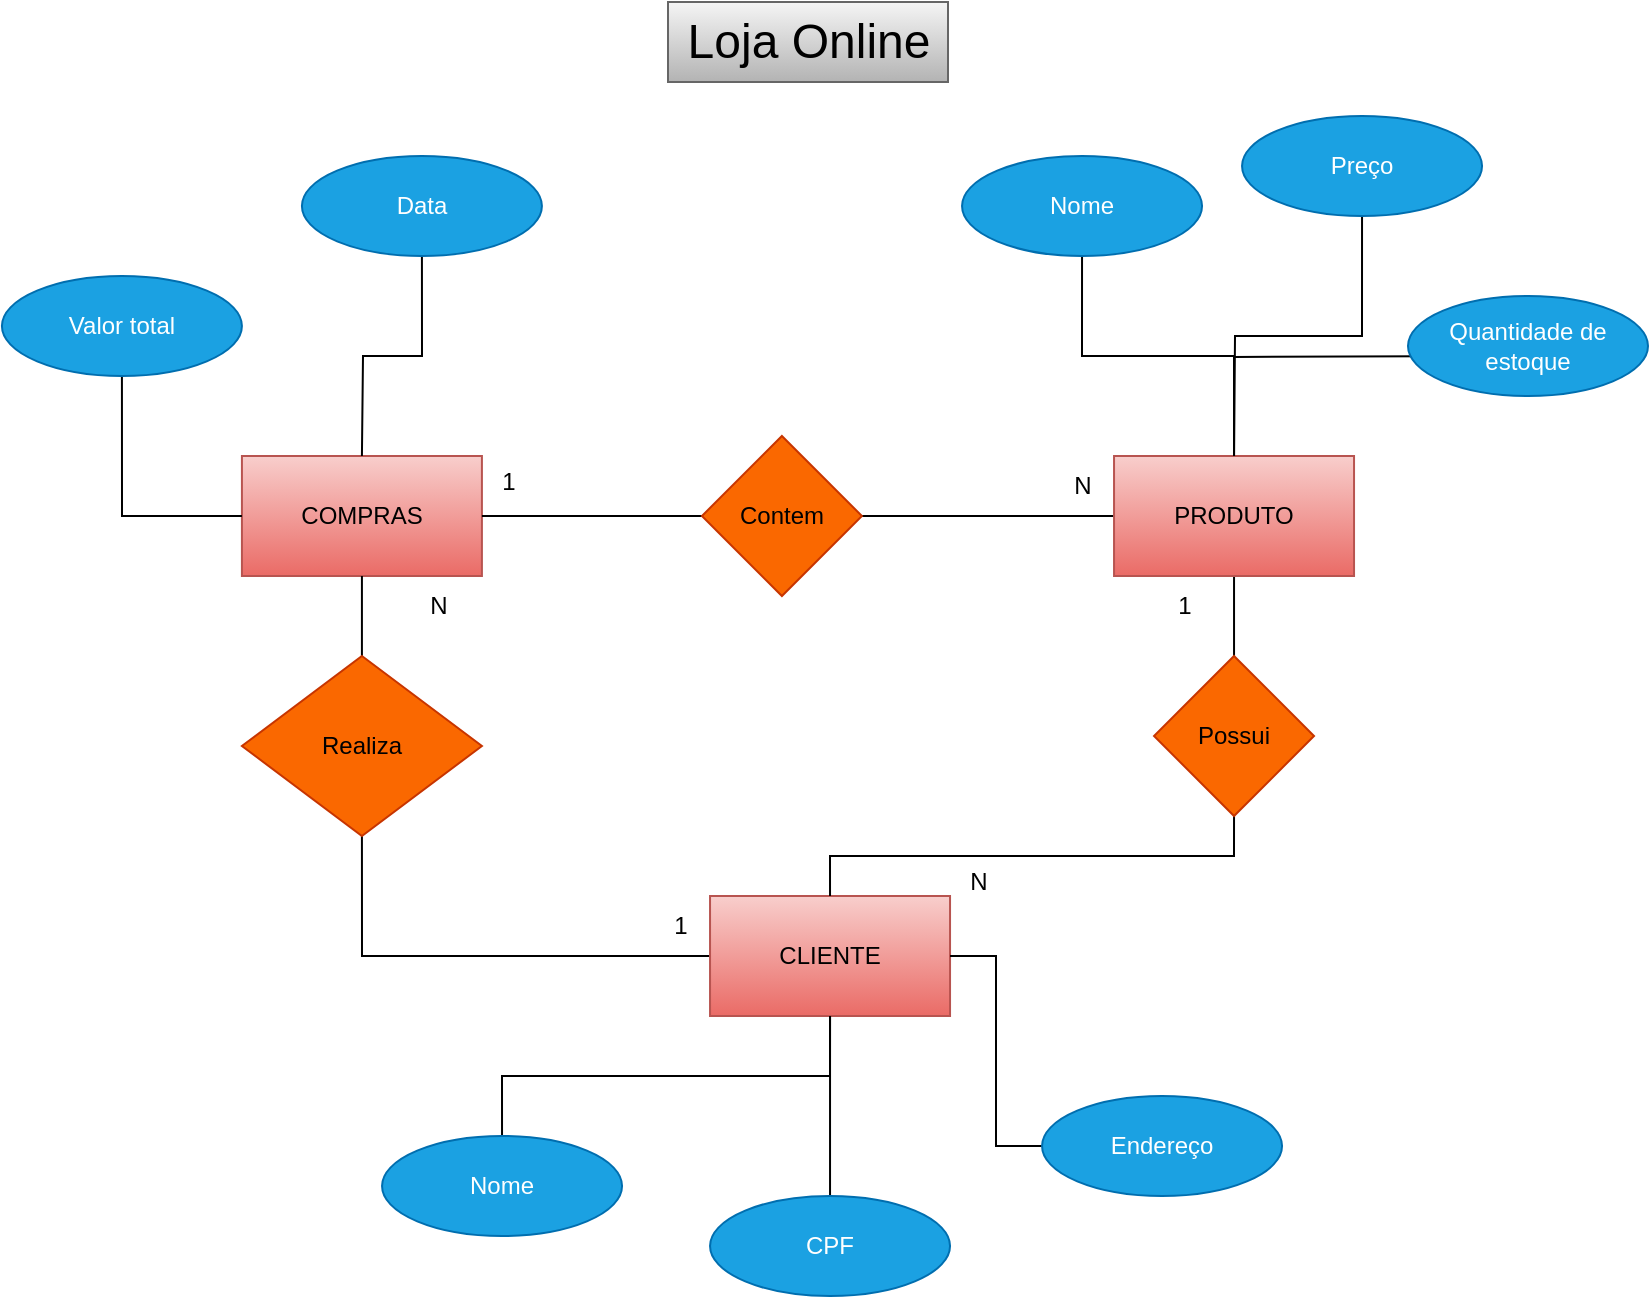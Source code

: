 <mxfile version="28.2.3">
  <diagram name="Página-1" id="OgKwsQ1bAtI0rJeDtGvx">
    <mxGraphModel grid="1" page="1" gridSize="10" guides="1" tooltips="1" connect="1" arrows="1" fold="1" pageScale="1" pageWidth="827" pageHeight="1169" math="0" shadow="0">
      <root>
        <mxCell id="0" />
        <mxCell id="1" parent="0" />
        <mxCell id="ot6ux1eSbc0KrhvYerLD-1" value="&lt;font style=&quot;font-size: 24px;&quot;&gt;Loja Online&lt;/font&gt;" style="text;html=1;align=center;verticalAlign=middle;resizable=0;points=[];autosize=1;fillColor=#f5f5f5;gradientColor=#b3b3b3;strokeColor=#666666;" vertex="1" parent="1">
          <mxGeometry x="290" y="3" width="140" height="40" as="geometry" />
        </mxCell>
        <mxCell id="ot6ux1eSbc0KrhvYerLD-4" value="COMPRAS" style="whiteSpace=wrap;html=1;fillColor=#f8cecc;gradientColor=#ea6b66;strokeColor=#b85450;" vertex="1" parent="1">
          <mxGeometry x="76.96" y="230" width="120" height="60" as="geometry" />
        </mxCell>
        <mxCell id="ot6ux1eSbc0KrhvYerLD-5" style="edgeStyle=orthogonalEdgeStyle;rounded=0;orthogonalLoop=1;jettySize=auto;html=1;exitX=0.5;exitY=1;exitDx=0;exitDy=0;entryX=0.5;entryY=0;entryDx=0;entryDy=0;endArrow=none;endFill=0;" edge="1" parent="1" source="ot6ux1eSbc0KrhvYerLD-7" target="ot6ux1eSbc0KrhvYerLD-28">
          <mxGeometry relative="1" as="geometry" />
        </mxCell>
        <mxCell id="ot6ux1eSbc0KrhvYerLD-6" style="edgeStyle=orthogonalEdgeStyle;rounded=0;orthogonalLoop=1;jettySize=auto;html=1;exitX=0;exitY=0.5;exitDx=0;exitDy=0;endArrow=none;endFill=0;" edge="1" parent="1" source="ot6ux1eSbc0KrhvYerLD-7" target="ot6ux1eSbc0KrhvYerLD-34">
          <mxGeometry relative="1" as="geometry" />
        </mxCell>
        <mxCell id="ot6ux1eSbc0KrhvYerLD-7" value="PRODUTO" style="whiteSpace=wrap;html=1;fillColor=#f8cecc;strokeColor=#b85450;gradientColor=#ea6b66;" vertex="1" parent="1">
          <mxGeometry x="513.02" y="230" width="120" height="60" as="geometry" />
        </mxCell>
        <mxCell id="ot6ux1eSbc0KrhvYerLD-35" style="edgeStyle=orthogonalEdgeStyle;rounded=0;orthogonalLoop=1;jettySize=auto;html=1;exitX=0.5;exitY=1;exitDx=0;exitDy=0;entryX=0;entryY=0.5;entryDx=0;entryDy=0;endArrow=none;endFill=0;" edge="1" parent="1" source="ot6ux1eSbc0KrhvYerLD-11" target="ot6ux1eSbc0KrhvYerLD-4">
          <mxGeometry relative="1" as="geometry" />
        </mxCell>
        <mxCell id="ot6ux1eSbc0KrhvYerLD-11" value="Valor total" style="ellipse;whiteSpace=wrap;html=1;fillColor=#1ba1e2;strokeColor=#006EAF;fontColor=#ffffff;" vertex="1" parent="1">
          <mxGeometry x="-43.04" y="140" width="120" height="50" as="geometry" />
        </mxCell>
        <mxCell id="ot6ux1eSbc0KrhvYerLD-12" style="edgeStyle=orthogonalEdgeStyle;rounded=0;orthogonalLoop=1;jettySize=auto;html=1;exitX=0.5;exitY=1;exitDx=0;exitDy=0;endArrow=none;endFill=0;" edge="1" parent="1" source="ot6ux1eSbc0KrhvYerLD-13">
          <mxGeometry relative="1" as="geometry">
            <mxPoint x="136.96" y="230" as="targetPoint" />
          </mxGeometry>
        </mxCell>
        <mxCell id="ot6ux1eSbc0KrhvYerLD-13" value="Data" style="ellipse;whiteSpace=wrap;html=1;fillColor=#1ba1e2;strokeColor=#006EAF;fontColor=#ffffff;" vertex="1" parent="1">
          <mxGeometry x="106.96" y="80" width="120" height="50" as="geometry" />
        </mxCell>
        <mxCell id="ot6ux1eSbc0KrhvYerLD-14" style="edgeStyle=orthogonalEdgeStyle;rounded=0;orthogonalLoop=1;jettySize=auto;html=1;exitX=0.5;exitY=1;exitDx=0;exitDy=0;entryX=0.5;entryY=0;entryDx=0;entryDy=0;endArrow=none;endFill=0;" edge="1" parent="1" target="ot6ux1eSbc0KrhvYerLD-7">
          <mxGeometry relative="1" as="geometry">
            <mxPoint x="707.02" y="180" as="sourcePoint" />
          </mxGeometry>
        </mxCell>
        <mxCell id="ot6ux1eSbc0KrhvYerLD-15" value="Quantidade de estoque" style="ellipse;whiteSpace=wrap;html=1;fillColor=#1ba1e2;strokeColor=#006EAF;fontColor=#ffffff;" vertex="1" parent="1">
          <mxGeometry x="660" y="150" width="120" height="50" as="geometry" />
        </mxCell>
        <mxCell id="ot6ux1eSbc0KrhvYerLD-48" style="edgeStyle=orthogonalEdgeStyle;rounded=0;orthogonalLoop=1;jettySize=auto;html=1;exitX=0.5;exitY=1;exitDx=0;exitDy=0;entryX=0.5;entryY=0;entryDx=0;entryDy=0;endArrow=none;endFill=0;" edge="1" parent="1" source="ot6ux1eSbc0KrhvYerLD-17" target="ot6ux1eSbc0KrhvYerLD-7">
          <mxGeometry relative="1" as="geometry" />
        </mxCell>
        <mxCell id="ot6ux1eSbc0KrhvYerLD-17" value="Nome" style="ellipse;whiteSpace=wrap;html=1;fillColor=#1ba1e2;strokeColor=#006EAF;fontColor=#ffffff;" vertex="1" parent="1">
          <mxGeometry x="437.02" y="80" width="120" height="50" as="geometry" />
        </mxCell>
        <mxCell id="ot6ux1eSbc0KrhvYerLD-18" style="edgeStyle=orthogonalEdgeStyle;rounded=0;orthogonalLoop=1;jettySize=auto;html=1;exitX=0.5;exitY=1;exitDx=0;exitDy=0;endArrow=none;endFill=0;" edge="1" parent="1" source="ot6ux1eSbc0KrhvYerLD-19">
          <mxGeometry relative="1" as="geometry">
            <mxPoint x="573.02" y="230.0" as="targetPoint" />
          </mxGeometry>
        </mxCell>
        <mxCell id="ot6ux1eSbc0KrhvYerLD-19" value="Preço" style="ellipse;whiteSpace=wrap;html=1;fillColor=#1ba1e2;strokeColor=#006EAF;fontColor=#ffffff;" vertex="1" parent="1">
          <mxGeometry x="577.02" y="60" width="120" height="50" as="geometry" />
        </mxCell>
        <mxCell id="ot6ux1eSbc0KrhvYerLD-36" style="edgeStyle=orthogonalEdgeStyle;rounded=0;orthogonalLoop=1;jettySize=auto;html=1;exitX=0;exitY=0.5;exitDx=0;exitDy=0;entryX=0.5;entryY=1;entryDx=0;entryDy=0;endArrow=none;endFill=0;" edge="1" parent="1" source="ot6ux1eSbc0KrhvYerLD-20" target="ot6ux1eSbc0KrhvYerLD-30">
          <mxGeometry relative="1" as="geometry" />
        </mxCell>
        <mxCell id="ot6ux1eSbc0KrhvYerLD-20" value="CLIENTE" style="whiteSpace=wrap;html=1;fillColor=#f8cecc;strokeColor=#b85450;gradientColor=#ea6b66;" vertex="1" parent="1">
          <mxGeometry x="311.02" y="450" width="120" height="60" as="geometry" />
        </mxCell>
        <mxCell id="ot6ux1eSbc0KrhvYerLD-21" style="edgeStyle=orthogonalEdgeStyle;rounded=0;orthogonalLoop=1;jettySize=auto;html=1;exitX=0;exitY=0.5;exitDx=0;exitDy=0;entryX=1;entryY=0.5;entryDx=0;entryDy=0;endArrow=none;endFill=0;" edge="1" parent="1" source="ot6ux1eSbc0KrhvYerLD-22" target="ot6ux1eSbc0KrhvYerLD-20">
          <mxGeometry relative="1" as="geometry" />
        </mxCell>
        <mxCell id="ot6ux1eSbc0KrhvYerLD-22" value="Endereço" style="ellipse;whiteSpace=wrap;html=1;fillColor=#1ba1e2;strokeColor=#006EAF;fontColor=#ffffff;" vertex="1" parent="1">
          <mxGeometry x="477.02" y="550" width="120" height="50" as="geometry" />
        </mxCell>
        <mxCell id="ot6ux1eSbc0KrhvYerLD-23" style="edgeStyle=orthogonalEdgeStyle;rounded=0;orthogonalLoop=1;jettySize=auto;html=1;exitX=0.5;exitY=0;exitDx=0;exitDy=0;entryX=0.5;entryY=1;entryDx=0;entryDy=0;endArrow=none;endFill=0;" edge="1" parent="1" source="ot6ux1eSbc0KrhvYerLD-24" target="ot6ux1eSbc0KrhvYerLD-20">
          <mxGeometry relative="1" as="geometry" />
        </mxCell>
        <mxCell id="ot6ux1eSbc0KrhvYerLD-24" value="CPF" style="ellipse;whiteSpace=wrap;html=1;fillColor=#1ba1e2;strokeColor=#006EAF;fontColor=#ffffff;" vertex="1" parent="1">
          <mxGeometry x="311.02" y="600" width="120" height="50" as="geometry" />
        </mxCell>
        <mxCell id="ot6ux1eSbc0KrhvYerLD-25" style="edgeStyle=orthogonalEdgeStyle;rounded=0;orthogonalLoop=1;jettySize=auto;html=1;exitX=0.5;exitY=0;exitDx=0;exitDy=0;entryX=0.5;entryY=1;entryDx=0;entryDy=0;endArrow=none;endFill=0;" edge="1" parent="1" source="ot6ux1eSbc0KrhvYerLD-26" target="ot6ux1eSbc0KrhvYerLD-20">
          <mxGeometry relative="1" as="geometry" />
        </mxCell>
        <mxCell id="ot6ux1eSbc0KrhvYerLD-26" value="Nome" style="ellipse;whiteSpace=wrap;html=1;fillColor=#1ba1e2;strokeColor=#006EAF;fontColor=#ffffff;" vertex="1" parent="1">
          <mxGeometry x="147.02" y="570" width="120" height="50" as="geometry" />
        </mxCell>
        <mxCell id="ot6ux1eSbc0KrhvYerLD-27" style="edgeStyle=orthogonalEdgeStyle;rounded=0;orthogonalLoop=1;jettySize=auto;html=1;exitX=0.5;exitY=1;exitDx=0;exitDy=0;entryX=0.5;entryY=0;entryDx=0;entryDy=0;endArrow=none;endFill=0;" edge="1" parent="1" source="ot6ux1eSbc0KrhvYerLD-28" target="ot6ux1eSbc0KrhvYerLD-20">
          <mxGeometry relative="1" as="geometry" />
        </mxCell>
        <mxCell id="ot6ux1eSbc0KrhvYerLD-28" value="Possui" style="rhombus;whiteSpace=wrap;html=1;fillColor=#fa6800;strokeColor=#C73500;fontColor=#000000;" vertex="1" parent="1">
          <mxGeometry x="533.02" y="330" width="80" height="80" as="geometry" />
        </mxCell>
        <mxCell id="ot6ux1eSbc0KrhvYerLD-37" style="edgeStyle=orthogonalEdgeStyle;rounded=0;orthogonalLoop=1;jettySize=auto;html=1;exitX=0.5;exitY=0;exitDx=0;exitDy=0;entryX=0.5;entryY=1;entryDx=0;entryDy=0;endArrow=none;endFill=0;" edge="1" parent="1" source="ot6ux1eSbc0KrhvYerLD-30" target="ot6ux1eSbc0KrhvYerLD-4">
          <mxGeometry relative="1" as="geometry" />
        </mxCell>
        <mxCell id="ot6ux1eSbc0KrhvYerLD-30" value="Realiza" style="rhombus;whiteSpace=wrap;html=1;fillColor=#fa6800;strokeColor=#C73500;fontColor=#000000;" vertex="1" parent="1">
          <mxGeometry x="76.96" y="330" width="120" height="90" as="geometry" />
        </mxCell>
        <mxCell id="ot6ux1eSbc0KrhvYerLD-33" style="edgeStyle=orthogonalEdgeStyle;rounded=0;orthogonalLoop=1;jettySize=auto;html=1;exitX=0;exitY=0.5;exitDx=0;exitDy=0;entryX=1;entryY=0.5;entryDx=0;entryDy=0;endArrow=none;endFill=0;" edge="1" parent="1" source="ot6ux1eSbc0KrhvYerLD-34" target="ot6ux1eSbc0KrhvYerLD-4">
          <mxGeometry relative="1" as="geometry" />
        </mxCell>
        <mxCell id="ot6ux1eSbc0KrhvYerLD-34" value="Contem" style="rhombus;whiteSpace=wrap;html=1;fillColor=#fa6800;strokeColor=#C73500;fontColor=#000000;" vertex="1" parent="1">
          <mxGeometry x="306.96" y="220" width="80" height="80" as="geometry" />
        </mxCell>
        <mxCell id="ot6ux1eSbc0KrhvYerLD-42" value="1" style="text;html=1;align=center;verticalAlign=middle;resizable=0;points=[];autosize=1;strokeColor=none;fillColor=none;" vertex="1" parent="1">
          <mxGeometry x="281.02" y="450" width="30" height="30" as="geometry" />
        </mxCell>
        <mxCell id="ot6ux1eSbc0KrhvYerLD-43" value="N" style="text;html=1;align=center;verticalAlign=middle;resizable=0;points=[];autosize=1;strokeColor=none;fillColor=none;" vertex="1" parent="1">
          <mxGeometry x="160" y="290" width="30" height="30" as="geometry" />
        </mxCell>
        <mxCell id="ot6ux1eSbc0KrhvYerLD-44" value="1" style="text;html=1;align=center;verticalAlign=middle;resizable=0;points=[];autosize=1;strokeColor=none;fillColor=none;" vertex="1" parent="1">
          <mxGeometry x="195" y="228" width="30" height="30" as="geometry" />
        </mxCell>
        <mxCell id="ot6ux1eSbc0KrhvYerLD-45" value="N" style="text;html=1;align=center;verticalAlign=middle;resizable=0;points=[];autosize=1;strokeColor=none;fillColor=none;" vertex="1" parent="1">
          <mxGeometry x="482.02" y="230" width="30" height="30" as="geometry" />
        </mxCell>
        <mxCell id="ot6ux1eSbc0KrhvYerLD-46" value="1" style="text;html=1;align=center;verticalAlign=middle;resizable=0;points=[];autosize=1;strokeColor=none;fillColor=none;" vertex="1" parent="1">
          <mxGeometry x="533.02" y="290" width="30" height="30" as="geometry" />
        </mxCell>
        <mxCell id="ot6ux1eSbc0KrhvYerLD-47" value="N" style="text;html=1;align=center;verticalAlign=middle;resizable=0;points=[];autosize=1;strokeColor=none;fillColor=none;" vertex="1" parent="1">
          <mxGeometry x="430" y="428" width="30" height="30" as="geometry" />
        </mxCell>
      </root>
    </mxGraphModel>
  </diagram>
</mxfile>
